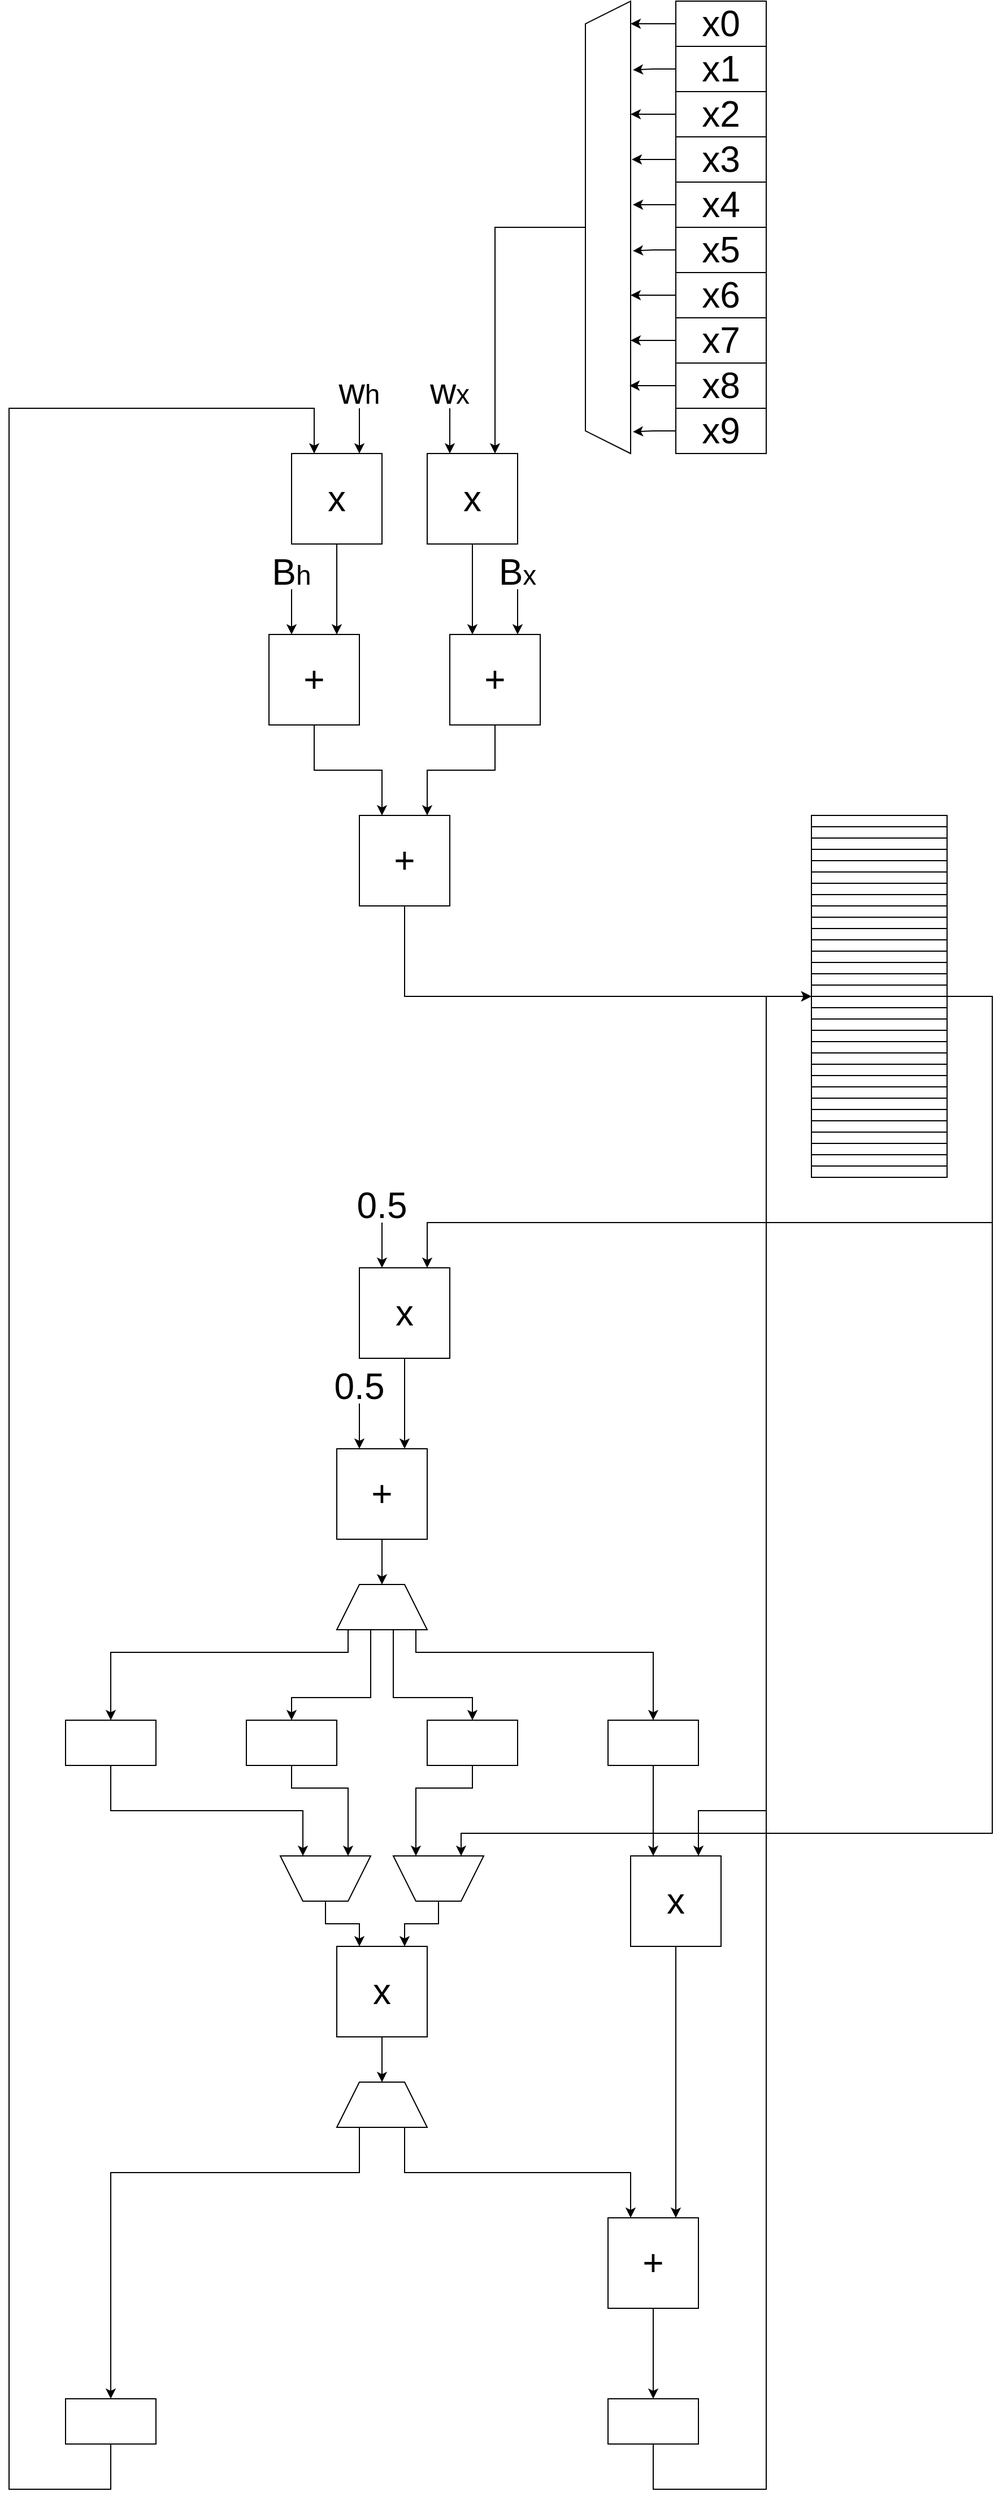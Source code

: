<mxfile version="24.4.9" type="github">
  <diagram name="Pagina-1" id="fvYqxe4pIWD3eZ9eRgZS">
    <mxGraphModel dx="1434" dy="1915" grid="1" gridSize="10" guides="1" tooltips="1" connect="1" arrows="1" fold="1" page="1" pageScale="1" pageWidth="827" pageHeight="1169" math="0" shadow="0">
      <root>
        <mxCell id="0" />
        <mxCell id="1" parent="0" />
        <mxCell id="ENTtIncBovZt0sLsYfHK-17" style="edgeStyle=orthogonalEdgeStyle;rounded=0;orthogonalLoop=1;jettySize=auto;html=1;entryX=0.75;entryY=0;entryDx=0;entryDy=0;fontSize=32;" parent="1" source="ENTtIncBovZt0sLsYfHK-1" target="ENTtIncBovZt0sLsYfHK-13" edge="1">
          <mxGeometry relative="1" as="geometry" />
        </mxCell>
        <mxCell id="ENTtIncBovZt0sLsYfHK-1" value="x" style="whiteSpace=wrap;html=1;aspect=fixed;fontSize=32;" parent="1" vertex="1">
          <mxGeometry x="260" width="80" height="80" as="geometry" />
        </mxCell>
        <mxCell id="ENTtIncBovZt0sLsYfHK-18" style="edgeStyle=orthogonalEdgeStyle;rounded=0;orthogonalLoop=1;jettySize=auto;html=1;entryX=0.25;entryY=0;entryDx=0;entryDy=0;fontSize=32;" parent="1" source="ENTtIncBovZt0sLsYfHK-2" target="ENTtIncBovZt0sLsYfHK-14" edge="1">
          <mxGeometry relative="1" as="geometry" />
        </mxCell>
        <mxCell id="ENTtIncBovZt0sLsYfHK-2" value="x" style="whiteSpace=wrap;html=1;aspect=fixed;fontSize=32;" parent="1" vertex="1">
          <mxGeometry x="380" width="80" height="80" as="geometry" />
        </mxCell>
        <mxCell id="ENTtIncBovZt0sLsYfHK-19" style="edgeStyle=orthogonalEdgeStyle;rounded=0;orthogonalLoop=1;jettySize=auto;html=1;entryX=0.25;entryY=0;entryDx=0;entryDy=0;fontSize=32;" parent="1" source="ENTtIncBovZt0sLsYfHK-13" target="ENTtIncBovZt0sLsYfHK-15" edge="1">
          <mxGeometry relative="1" as="geometry" />
        </mxCell>
        <mxCell id="ENTtIncBovZt0sLsYfHK-13" value="+" style="whiteSpace=wrap;html=1;aspect=fixed;fontSize=32;" parent="1" vertex="1">
          <mxGeometry x="240" y="160" width="80" height="80" as="geometry" />
        </mxCell>
        <mxCell id="ENTtIncBovZt0sLsYfHK-20" style="edgeStyle=orthogonalEdgeStyle;rounded=0;orthogonalLoop=1;jettySize=auto;html=1;entryX=0.75;entryY=0;entryDx=0;entryDy=0;fontSize=32;" parent="1" source="ENTtIncBovZt0sLsYfHK-14" target="ENTtIncBovZt0sLsYfHK-15" edge="1">
          <mxGeometry relative="1" as="geometry" />
        </mxCell>
        <mxCell id="ENTtIncBovZt0sLsYfHK-14" value="+" style="whiteSpace=wrap;html=1;aspect=fixed;fontSize=32;" parent="1" vertex="1">
          <mxGeometry x="400" y="160" width="80" height="80" as="geometry" />
        </mxCell>
        <mxCell id="ENTtIncBovZt0sLsYfHK-21" style="edgeStyle=orthogonalEdgeStyle;rounded=0;orthogonalLoop=1;jettySize=auto;html=1;entryX=0;entryY=1;entryDx=0;entryDy=0;fontSize=32;" parent="1" source="ENTtIncBovZt0sLsYfHK-15" target="ENTtIncBovZt0sLsYfHK-39" edge="1">
          <mxGeometry relative="1" as="geometry">
            <mxPoint x="600" y="600" as="targetPoint" />
            <Array as="points">
              <mxPoint x="360" y="480" />
            </Array>
          </mxGeometry>
        </mxCell>
        <mxCell id="ENTtIncBovZt0sLsYfHK-15" value="+" style="whiteSpace=wrap;html=1;aspect=fixed;fontSize=32;" parent="1" vertex="1">
          <mxGeometry x="320" y="320" width="80" height="80" as="geometry" />
        </mxCell>
        <mxCell id="ENTtIncBovZt0sLsYfHK-72" style="edgeStyle=orthogonalEdgeStyle;rounded=0;orthogonalLoop=1;jettySize=auto;html=1;entryX=0.75;entryY=0;entryDx=0;entryDy=0;fontSize=32;" parent="1" source="ENTtIncBovZt0sLsYfHK-73" target="ENTtIncBovZt0sLsYfHK-74" edge="1">
          <mxGeometry relative="1" as="geometry" />
        </mxCell>
        <mxCell id="ENTtIncBovZt0sLsYfHK-73" value="x" style="whiteSpace=wrap;html=1;aspect=fixed;fontSize=32;" parent="1" vertex="1">
          <mxGeometry x="320" y="720" width="80" height="80" as="geometry" />
        </mxCell>
        <mxCell id="ENTtIncBovZt0sLsYfHK-113" style="edgeStyle=orthogonalEdgeStyle;rounded=0;orthogonalLoop=1;jettySize=auto;html=1;entryX=0.5;entryY=0;entryDx=0;entryDy=0;fontSize=32;" parent="1" source="ENTtIncBovZt0sLsYfHK-74" target="ENTtIncBovZt0sLsYfHK-112" edge="1">
          <mxGeometry relative="1" as="geometry" />
        </mxCell>
        <mxCell id="ENTtIncBovZt0sLsYfHK-74" value="+" style="whiteSpace=wrap;html=1;aspect=fixed;fontSize=32;" parent="1" vertex="1">
          <mxGeometry x="300" y="880" width="80" height="80" as="geometry" />
        </mxCell>
        <mxCell id="ENTtIncBovZt0sLsYfHK-136" style="edgeStyle=orthogonalEdgeStyle;rounded=0;orthogonalLoop=1;jettySize=auto;html=1;entryX=0.75;entryY=1;entryDx=0;entryDy=0;fontSize=32;" parent="1" source="ENTtIncBovZt0sLsYfHK-75" target="ENTtIncBovZt0sLsYfHK-105" edge="1">
          <mxGeometry relative="1" as="geometry">
            <Array as="points">
              <mxPoint x="100" y="1200" />
              <mxPoint x="270" y="1200" />
            </Array>
          </mxGeometry>
        </mxCell>
        <mxCell id="ENTtIncBovZt0sLsYfHK-75" value="" style="rounded=0;whiteSpace=wrap;html=1;fontSize=32;" parent="1" vertex="1">
          <mxGeometry x="60" y="1120" width="80" height="40" as="geometry" />
        </mxCell>
        <mxCell id="ENTtIncBovZt0sLsYfHK-107" style="edgeStyle=orthogonalEdgeStyle;rounded=0;orthogonalLoop=1;jettySize=auto;html=1;entryX=0.25;entryY=1;entryDx=0;entryDy=0;fontSize=32;" parent="1" source="ENTtIncBovZt0sLsYfHK-76" target="ENTtIncBovZt0sLsYfHK-105" edge="1">
          <mxGeometry relative="1" as="geometry">
            <Array as="points">
              <mxPoint x="260" y="1180" />
              <mxPoint x="310" y="1180" />
            </Array>
          </mxGeometry>
        </mxCell>
        <mxCell id="ENTtIncBovZt0sLsYfHK-76" value="" style="rounded=0;whiteSpace=wrap;html=1;fontSize=32;" parent="1" vertex="1">
          <mxGeometry x="220" y="1120" width="80" height="40" as="geometry" />
        </mxCell>
        <mxCell id="ENTtIncBovZt0sLsYfHK-108" style="edgeStyle=orthogonalEdgeStyle;rounded=0;orthogonalLoop=1;jettySize=auto;html=1;entryX=0.75;entryY=1;entryDx=0;entryDy=0;fontSize=32;" parent="1" source="ENTtIncBovZt0sLsYfHK-77" target="ENTtIncBovZt0sLsYfHK-103" edge="1">
          <mxGeometry relative="1" as="geometry">
            <Array as="points">
              <mxPoint x="420" y="1180" />
              <mxPoint x="370" y="1180" />
            </Array>
          </mxGeometry>
        </mxCell>
        <mxCell id="ENTtIncBovZt0sLsYfHK-77" value="" style="rounded=0;whiteSpace=wrap;html=1;fontSize=32;" parent="1" vertex="1">
          <mxGeometry x="380" y="1120" width="80" height="40" as="geometry" />
        </mxCell>
        <mxCell id="ENTtIncBovZt0sLsYfHK-122" style="edgeStyle=orthogonalEdgeStyle;rounded=0;orthogonalLoop=1;jettySize=auto;html=1;entryX=0.25;entryY=0;entryDx=0;entryDy=0;fontSize=32;" parent="1" source="ENTtIncBovZt0sLsYfHK-78" target="ENTtIncBovZt0sLsYfHK-93" edge="1">
          <mxGeometry relative="1" as="geometry" />
        </mxCell>
        <mxCell id="ENTtIncBovZt0sLsYfHK-78" value="" style="rounded=0;whiteSpace=wrap;html=1;fontSize=32;" parent="1" vertex="1">
          <mxGeometry x="540" y="1120" width="80" height="40" as="geometry" />
        </mxCell>
        <mxCell id="ENTtIncBovZt0sLsYfHK-123" style="edgeStyle=orthogonalEdgeStyle;rounded=0;orthogonalLoop=1;jettySize=auto;html=1;entryX=0.75;entryY=0;entryDx=0;entryDy=0;fontSize=32;" parent="1" source="ENTtIncBovZt0sLsYfHK-93" target="ENTtIncBovZt0sLsYfHK-94" edge="1">
          <mxGeometry relative="1" as="geometry" />
        </mxCell>
        <mxCell id="ENTtIncBovZt0sLsYfHK-93" value="x" style="whiteSpace=wrap;html=1;aspect=fixed;fontSize=32;" parent="1" vertex="1">
          <mxGeometry x="560" y="1240" width="80" height="80" as="geometry" />
        </mxCell>
        <mxCell id="ENTtIncBovZt0sLsYfHK-126" style="edgeStyle=orthogonalEdgeStyle;rounded=0;orthogonalLoop=1;jettySize=auto;html=1;entryX=0.5;entryY=0;entryDx=0;entryDy=0;fontSize=32;" parent="1" source="ENTtIncBovZt0sLsYfHK-94" target="ENTtIncBovZt0sLsYfHK-125" edge="1">
          <mxGeometry relative="1" as="geometry" />
        </mxCell>
        <mxCell id="ENTtIncBovZt0sLsYfHK-94" value="+" style="whiteSpace=wrap;html=1;aspect=fixed;fontSize=32;" parent="1" vertex="1">
          <mxGeometry x="540" y="1560" width="80" height="80" as="geometry" />
        </mxCell>
        <mxCell id="ENTtIncBovZt0sLsYfHK-121" style="edgeStyle=orthogonalEdgeStyle;rounded=0;orthogonalLoop=1;jettySize=auto;html=1;entryX=0.5;entryY=0;entryDx=0;entryDy=0;fontSize=32;" parent="1" source="ENTtIncBovZt0sLsYfHK-96" target="ENTtIncBovZt0sLsYfHK-119" edge="1">
          <mxGeometry relative="1" as="geometry" />
        </mxCell>
        <mxCell id="ENTtIncBovZt0sLsYfHK-96" value="x" style="whiteSpace=wrap;html=1;aspect=fixed;fontSize=32;" parent="1" vertex="1">
          <mxGeometry x="300" y="1320" width="80" height="80" as="geometry" />
        </mxCell>
        <mxCell id="ENTtIncBovZt0sLsYfHK-104" style="edgeStyle=orthogonalEdgeStyle;rounded=0;orthogonalLoop=1;jettySize=auto;html=1;entryX=0.75;entryY=0;entryDx=0;entryDy=0;fontSize=32;" parent="1" source="ENTtIncBovZt0sLsYfHK-103" target="ENTtIncBovZt0sLsYfHK-96" edge="1">
          <mxGeometry relative="1" as="geometry" />
        </mxCell>
        <mxCell id="ENTtIncBovZt0sLsYfHK-103" value="" style="shape=trapezoid;perimeter=trapezoidPerimeter;whiteSpace=wrap;html=1;fixedSize=1;rotation=-180;fontSize=32;" parent="1" vertex="1">
          <mxGeometry x="350" y="1240" width="80" height="40" as="geometry" />
        </mxCell>
        <mxCell id="ENTtIncBovZt0sLsYfHK-106" style="edgeStyle=orthogonalEdgeStyle;rounded=0;orthogonalLoop=1;jettySize=auto;html=1;entryX=0.25;entryY=0;entryDx=0;entryDy=0;fontSize=32;" parent="1" source="ENTtIncBovZt0sLsYfHK-105" target="ENTtIncBovZt0sLsYfHK-96" edge="1">
          <mxGeometry relative="1" as="geometry" />
        </mxCell>
        <mxCell id="ENTtIncBovZt0sLsYfHK-105" value="" style="shape=trapezoid;perimeter=trapezoidPerimeter;whiteSpace=wrap;html=1;fixedSize=1;rotation=-180;fontSize=32;" parent="1" vertex="1">
          <mxGeometry x="250" y="1240" width="80" height="40" as="geometry" />
        </mxCell>
        <mxCell id="ENTtIncBovZt0sLsYfHK-115" style="edgeStyle=orthogonalEdgeStyle;rounded=0;orthogonalLoop=1;jettySize=auto;html=1;exitX=0;exitY=1;exitDx=0;exitDy=0;entryX=0.5;entryY=0;entryDx=0;entryDy=0;fontSize=32;" parent="1" source="ENTtIncBovZt0sLsYfHK-112" target="ENTtIncBovZt0sLsYfHK-75" edge="1">
          <mxGeometry relative="1" as="geometry">
            <Array as="points">
              <mxPoint x="310" y="1040" />
              <mxPoint x="310" y="1060" />
              <mxPoint x="100" y="1060" />
            </Array>
          </mxGeometry>
        </mxCell>
        <mxCell id="ENTtIncBovZt0sLsYfHK-116" style="edgeStyle=orthogonalEdgeStyle;rounded=0;orthogonalLoop=1;jettySize=auto;html=1;exitX=0.25;exitY=1;exitDx=0;exitDy=0;entryX=0.5;entryY=0;entryDx=0;entryDy=0;fontSize=32;" parent="1" source="ENTtIncBovZt0sLsYfHK-112" target="ENTtIncBovZt0sLsYfHK-76" edge="1">
          <mxGeometry relative="1" as="geometry">
            <Array as="points">
              <mxPoint x="330" y="1040" />
              <mxPoint x="330" y="1100" />
              <mxPoint x="260" y="1100" />
            </Array>
          </mxGeometry>
        </mxCell>
        <mxCell id="ENTtIncBovZt0sLsYfHK-117" style="edgeStyle=orthogonalEdgeStyle;rounded=0;orthogonalLoop=1;jettySize=auto;html=1;exitX=0.75;exitY=1;exitDx=0;exitDy=0;entryX=0.5;entryY=0;entryDx=0;entryDy=0;fontSize=32;" parent="1" source="ENTtIncBovZt0sLsYfHK-112" target="ENTtIncBovZt0sLsYfHK-77" edge="1">
          <mxGeometry relative="1" as="geometry">
            <Array as="points">
              <mxPoint x="350" y="1040" />
              <mxPoint x="350" y="1100" />
              <mxPoint x="420" y="1100" />
            </Array>
          </mxGeometry>
        </mxCell>
        <mxCell id="ENTtIncBovZt0sLsYfHK-118" style="edgeStyle=orthogonalEdgeStyle;rounded=0;orthogonalLoop=1;jettySize=auto;html=1;exitX=1;exitY=1;exitDx=0;exitDy=0;entryX=0.5;entryY=0;entryDx=0;entryDy=0;fontSize=32;" parent="1" source="ENTtIncBovZt0sLsYfHK-112" target="ENTtIncBovZt0sLsYfHK-78" edge="1">
          <mxGeometry relative="1" as="geometry">
            <Array as="points">
              <mxPoint x="370" y="1040" />
              <mxPoint x="370" y="1060" />
              <mxPoint x="580" y="1060" />
            </Array>
          </mxGeometry>
        </mxCell>
        <mxCell id="ENTtIncBovZt0sLsYfHK-112" value="" style="shape=trapezoid;perimeter=trapezoidPerimeter;whiteSpace=wrap;html=1;fixedSize=1;rotation=0;fontSize=32;" parent="1" vertex="1">
          <mxGeometry x="300" y="1000" width="80" height="40" as="geometry" />
        </mxCell>
        <mxCell id="ENTtIncBovZt0sLsYfHK-124" style="edgeStyle=orthogonalEdgeStyle;rounded=0;orthogonalLoop=1;jettySize=auto;html=1;exitX=0.75;exitY=1;exitDx=0;exitDy=0;entryX=0.25;entryY=0;entryDx=0;entryDy=0;fontSize=32;" parent="1" source="ENTtIncBovZt0sLsYfHK-119" target="ENTtIncBovZt0sLsYfHK-94" edge="1">
          <mxGeometry relative="1" as="geometry" />
        </mxCell>
        <mxCell id="ENTtIncBovZt0sLsYfHK-138" style="edgeStyle=orthogonalEdgeStyle;rounded=0;orthogonalLoop=1;jettySize=auto;html=1;exitX=0.25;exitY=1;exitDx=0;exitDy=0;fontSize=32;" parent="1" source="ENTtIncBovZt0sLsYfHK-119" target="ENTtIncBovZt0sLsYfHK-137" edge="1">
          <mxGeometry relative="1" as="geometry">
            <Array as="points">
              <mxPoint x="320" y="1520" />
              <mxPoint x="100" y="1520" />
            </Array>
          </mxGeometry>
        </mxCell>
        <mxCell id="ENTtIncBovZt0sLsYfHK-119" value="" style="shape=trapezoid;perimeter=trapezoidPerimeter;whiteSpace=wrap;html=1;fixedSize=1;rotation=0;fontSize=32;" parent="1" vertex="1">
          <mxGeometry x="300" y="1440" width="80" height="40" as="geometry" />
        </mxCell>
        <mxCell id="ENTtIncBovZt0sLsYfHK-127" style="edgeStyle=orthogonalEdgeStyle;rounded=0;orthogonalLoop=1;jettySize=auto;html=1;entryX=0.75;entryY=0;entryDx=0;entryDy=0;fontSize=32;" parent="1" source="ENTtIncBovZt0sLsYfHK-125" target="ENTtIncBovZt0sLsYfHK-93" edge="1">
          <mxGeometry relative="1" as="geometry">
            <Array as="points">
              <mxPoint x="580" y="1800" />
              <mxPoint x="680" y="1800" />
              <mxPoint x="680" y="1200" />
              <mxPoint x="620" y="1200" />
            </Array>
          </mxGeometry>
        </mxCell>
        <mxCell id="ENTtIncBovZt0sLsYfHK-132" style="edgeStyle=orthogonalEdgeStyle;rounded=0;orthogonalLoop=1;jettySize=auto;html=1;entryX=0;entryY=1;entryDx=0;entryDy=0;fontSize=32;" parent="1" source="ENTtIncBovZt0sLsYfHK-125" target="ENTtIncBovZt0sLsYfHK-39" edge="1">
          <mxGeometry relative="1" as="geometry">
            <Array as="points">
              <mxPoint x="580" y="1800" />
              <mxPoint x="680" y="1800" />
              <mxPoint x="680" y="480" />
            </Array>
          </mxGeometry>
        </mxCell>
        <mxCell id="ENTtIncBovZt0sLsYfHK-125" value="" style="rounded=0;whiteSpace=wrap;html=1;fontSize=32;" parent="1" vertex="1">
          <mxGeometry x="540" y="1720" width="80" height="40" as="geometry" />
        </mxCell>
        <mxCell id="ENTtIncBovZt0sLsYfHK-128" value="" style="group;fontSize=32;" parent="1" vertex="1" connectable="0">
          <mxGeometry x="720" y="320" width="120" height="320" as="geometry" />
        </mxCell>
        <mxCell id="ENTtIncBovZt0sLsYfHK-23" value="" style="rounded=0;whiteSpace=wrap;html=1;fontSize=32;" parent="ENTtIncBovZt0sLsYfHK-128" vertex="1">
          <mxGeometry width="120" height="10" as="geometry" />
        </mxCell>
        <mxCell id="ENTtIncBovZt0sLsYfHK-24" value="" style="rounded=0;whiteSpace=wrap;html=1;fontSize=32;" parent="ENTtIncBovZt0sLsYfHK-128" vertex="1">
          <mxGeometry y="10" width="120" height="10" as="geometry" />
        </mxCell>
        <mxCell id="ENTtIncBovZt0sLsYfHK-25" value="" style="rounded=0;whiteSpace=wrap;html=1;fontSize=32;" parent="ENTtIncBovZt0sLsYfHK-128" vertex="1">
          <mxGeometry y="20" width="120" height="10" as="geometry" />
        </mxCell>
        <mxCell id="ENTtIncBovZt0sLsYfHK-26" value="" style="rounded=0;whiteSpace=wrap;html=1;fontSize=32;" parent="ENTtIncBovZt0sLsYfHK-128" vertex="1">
          <mxGeometry y="30" width="120" height="10" as="geometry" />
        </mxCell>
        <mxCell id="ENTtIncBovZt0sLsYfHK-28" value="" style="rounded=0;whiteSpace=wrap;html=1;fontSize=32;" parent="ENTtIncBovZt0sLsYfHK-128" vertex="1">
          <mxGeometry y="40" width="120" height="10" as="geometry" />
        </mxCell>
        <mxCell id="ENTtIncBovZt0sLsYfHK-29" value="" style="rounded=0;whiteSpace=wrap;html=1;fontSize=32;" parent="ENTtIncBovZt0sLsYfHK-128" vertex="1">
          <mxGeometry y="50" width="120" height="10" as="geometry" />
        </mxCell>
        <mxCell id="ENTtIncBovZt0sLsYfHK-30" value="" style="rounded=0;whiteSpace=wrap;html=1;fontSize=32;" parent="ENTtIncBovZt0sLsYfHK-128" vertex="1">
          <mxGeometry y="60" width="120" height="10" as="geometry" />
        </mxCell>
        <mxCell id="ENTtIncBovZt0sLsYfHK-31" value="" style="rounded=0;whiteSpace=wrap;html=1;fontSize=32;" parent="ENTtIncBovZt0sLsYfHK-128" vertex="1">
          <mxGeometry y="70" width="120" height="10" as="geometry" />
        </mxCell>
        <mxCell id="ENTtIncBovZt0sLsYfHK-32" value="" style="rounded=0;whiteSpace=wrap;html=1;fontSize=32;" parent="ENTtIncBovZt0sLsYfHK-128" vertex="1">
          <mxGeometry y="80" width="120" height="10" as="geometry" />
        </mxCell>
        <mxCell id="ENTtIncBovZt0sLsYfHK-33" value="" style="rounded=0;whiteSpace=wrap;html=1;fontSize=32;" parent="ENTtIncBovZt0sLsYfHK-128" vertex="1">
          <mxGeometry y="90" width="120" height="10" as="geometry" />
        </mxCell>
        <mxCell id="ENTtIncBovZt0sLsYfHK-34" value="" style="rounded=0;whiteSpace=wrap;html=1;fontSize=32;" parent="ENTtIncBovZt0sLsYfHK-128" vertex="1">
          <mxGeometry y="100" width="120" height="10" as="geometry" />
        </mxCell>
        <mxCell id="ENTtIncBovZt0sLsYfHK-35" value="" style="rounded=0;whiteSpace=wrap;html=1;fontSize=32;" parent="ENTtIncBovZt0sLsYfHK-128" vertex="1">
          <mxGeometry y="110" width="120" height="10" as="geometry" />
        </mxCell>
        <mxCell id="ENTtIncBovZt0sLsYfHK-36" value="" style="rounded=0;whiteSpace=wrap;html=1;fontSize=32;" parent="ENTtIncBovZt0sLsYfHK-128" vertex="1">
          <mxGeometry y="120" width="120" height="10" as="geometry" />
        </mxCell>
        <mxCell id="ENTtIncBovZt0sLsYfHK-37" value="" style="rounded=0;whiteSpace=wrap;html=1;fontSize=32;" parent="ENTtIncBovZt0sLsYfHK-128" vertex="1">
          <mxGeometry y="130" width="120" height="10" as="geometry" />
        </mxCell>
        <mxCell id="ENTtIncBovZt0sLsYfHK-38" value="" style="rounded=0;whiteSpace=wrap;html=1;fontSize=32;" parent="ENTtIncBovZt0sLsYfHK-128" vertex="1">
          <mxGeometry y="140" width="120" height="10" as="geometry" />
        </mxCell>
        <mxCell id="ENTtIncBovZt0sLsYfHK-39" value="" style="rounded=0;whiteSpace=wrap;html=1;fontSize=32;" parent="ENTtIncBovZt0sLsYfHK-128" vertex="1">
          <mxGeometry y="150" width="120" height="10" as="geometry" />
        </mxCell>
        <mxCell id="ENTtIncBovZt0sLsYfHK-56" value="" style="rounded=0;whiteSpace=wrap;html=1;fontSize=32;" parent="ENTtIncBovZt0sLsYfHK-128" vertex="1">
          <mxGeometry y="160" width="120" height="10" as="geometry" />
        </mxCell>
        <mxCell id="ENTtIncBovZt0sLsYfHK-57" value="" style="rounded=0;whiteSpace=wrap;html=1;fontSize=32;" parent="ENTtIncBovZt0sLsYfHK-128" vertex="1">
          <mxGeometry y="170" width="120" height="10" as="geometry" />
        </mxCell>
        <mxCell id="ENTtIncBovZt0sLsYfHK-58" value="" style="rounded=0;whiteSpace=wrap;html=1;fontSize=32;" parent="ENTtIncBovZt0sLsYfHK-128" vertex="1">
          <mxGeometry y="180" width="120" height="10" as="geometry" />
        </mxCell>
        <mxCell id="ENTtIncBovZt0sLsYfHK-59" value="" style="rounded=0;whiteSpace=wrap;html=1;fontSize=32;" parent="ENTtIncBovZt0sLsYfHK-128" vertex="1">
          <mxGeometry y="190" width="120" height="10" as="geometry" />
        </mxCell>
        <mxCell id="ENTtIncBovZt0sLsYfHK-60" value="" style="rounded=0;whiteSpace=wrap;html=1;fontSize=32;" parent="ENTtIncBovZt0sLsYfHK-128" vertex="1">
          <mxGeometry y="200" width="120" height="10" as="geometry" />
        </mxCell>
        <mxCell id="ENTtIncBovZt0sLsYfHK-61" value="" style="rounded=0;whiteSpace=wrap;html=1;fontSize=32;" parent="ENTtIncBovZt0sLsYfHK-128" vertex="1">
          <mxGeometry y="210" width="120" height="10" as="geometry" />
        </mxCell>
        <mxCell id="ENTtIncBovZt0sLsYfHK-62" value="" style="rounded=0;whiteSpace=wrap;html=1;fontSize=32;" parent="ENTtIncBovZt0sLsYfHK-128" vertex="1">
          <mxGeometry y="220" width="120" height="10" as="geometry" />
        </mxCell>
        <mxCell id="ENTtIncBovZt0sLsYfHK-63" value="" style="rounded=0;whiteSpace=wrap;html=1;fontSize=32;" parent="ENTtIncBovZt0sLsYfHK-128" vertex="1">
          <mxGeometry y="230" width="120" height="10" as="geometry" />
        </mxCell>
        <mxCell id="ENTtIncBovZt0sLsYfHK-64" value="" style="rounded=0;whiteSpace=wrap;html=1;fontSize=32;" parent="ENTtIncBovZt0sLsYfHK-128" vertex="1">
          <mxGeometry y="240" width="120" height="10" as="geometry" />
        </mxCell>
        <mxCell id="ENTtIncBovZt0sLsYfHK-65" value="" style="rounded=0;whiteSpace=wrap;html=1;fontSize=32;" parent="ENTtIncBovZt0sLsYfHK-128" vertex="1">
          <mxGeometry y="250" width="120" height="10" as="geometry" />
        </mxCell>
        <mxCell id="ENTtIncBovZt0sLsYfHK-66" value="" style="rounded=0;whiteSpace=wrap;html=1;fontSize=32;" parent="ENTtIncBovZt0sLsYfHK-128" vertex="1">
          <mxGeometry y="260" width="120" height="10" as="geometry" />
        </mxCell>
        <mxCell id="ENTtIncBovZt0sLsYfHK-67" value="" style="rounded=0;whiteSpace=wrap;html=1;fontSize=32;" parent="ENTtIncBovZt0sLsYfHK-128" vertex="1">
          <mxGeometry y="270" width="120" height="10" as="geometry" />
        </mxCell>
        <mxCell id="ENTtIncBovZt0sLsYfHK-68" value="" style="rounded=0;whiteSpace=wrap;html=1;fontSize=32;" parent="ENTtIncBovZt0sLsYfHK-128" vertex="1">
          <mxGeometry y="280" width="120" height="10" as="geometry" />
        </mxCell>
        <mxCell id="ENTtIncBovZt0sLsYfHK-69" value="" style="rounded=0;whiteSpace=wrap;html=1;fontSize=32;" parent="ENTtIncBovZt0sLsYfHK-128" vertex="1">
          <mxGeometry y="290" width="120" height="10" as="geometry" />
        </mxCell>
        <mxCell id="ENTtIncBovZt0sLsYfHK-70" value="" style="rounded=0;whiteSpace=wrap;html=1;fontSize=32;" parent="ENTtIncBovZt0sLsYfHK-128" vertex="1">
          <mxGeometry y="300" width="120" height="10" as="geometry" />
        </mxCell>
        <mxCell id="ENTtIncBovZt0sLsYfHK-71" value="" style="rounded=0;whiteSpace=wrap;html=1;fontSize=32;" parent="ENTtIncBovZt0sLsYfHK-128" vertex="1">
          <mxGeometry y="310" width="120" height="10" as="geometry" />
        </mxCell>
        <mxCell id="ENTtIncBovZt0sLsYfHK-133" style="edgeStyle=orthogonalEdgeStyle;rounded=0;orthogonalLoop=1;jettySize=auto;html=1;entryX=0.75;entryY=0;entryDx=0;entryDy=0;fontSize=32;" parent="1" source="ENTtIncBovZt0sLsYfHK-39" target="ENTtIncBovZt0sLsYfHK-73" edge="1">
          <mxGeometry relative="1" as="geometry">
            <Array as="points">
              <mxPoint x="880" y="480" />
              <mxPoint x="880" y="680" />
              <mxPoint x="380" y="680" />
            </Array>
          </mxGeometry>
        </mxCell>
        <mxCell id="ENTtIncBovZt0sLsYfHK-135" style="edgeStyle=orthogonalEdgeStyle;rounded=0;orthogonalLoop=1;jettySize=auto;html=1;entryX=0.25;entryY=1;entryDx=0;entryDy=0;fontSize=32;" parent="1" source="ENTtIncBovZt0sLsYfHK-56" target="ENTtIncBovZt0sLsYfHK-103" edge="1">
          <mxGeometry relative="1" as="geometry">
            <Array as="points">
              <mxPoint x="880" y="480" />
              <mxPoint x="880" y="1220" />
              <mxPoint x="410" y="1220" />
            </Array>
          </mxGeometry>
        </mxCell>
        <mxCell id="ENTtIncBovZt0sLsYfHK-139" style="edgeStyle=orthogonalEdgeStyle;rounded=0;orthogonalLoop=1;jettySize=auto;html=1;entryX=0.25;entryY=0;entryDx=0;entryDy=0;fontSize=32;" parent="1" source="ENTtIncBovZt0sLsYfHK-137" target="ENTtIncBovZt0sLsYfHK-1" edge="1">
          <mxGeometry relative="1" as="geometry">
            <Array as="points">
              <mxPoint x="100" y="1800" />
              <mxPoint x="10" y="1800" />
              <mxPoint x="10" y="-40" />
              <mxPoint x="280" y="-40" />
            </Array>
          </mxGeometry>
        </mxCell>
        <mxCell id="ENTtIncBovZt0sLsYfHK-137" value="" style="rounded=0;whiteSpace=wrap;html=1;fontSize=32;" parent="1" vertex="1">
          <mxGeometry x="60" y="1720" width="80" height="40" as="geometry" />
        </mxCell>
        <mxCell id="SjGZ7XnzuUCKEzDJ_2xf-1" value="x4" style="rounded=0;whiteSpace=wrap;html=1;fontSize=32;" vertex="1" parent="1">
          <mxGeometry x="600" y="-240" width="80" height="40" as="geometry" />
        </mxCell>
        <mxCell id="SjGZ7XnzuUCKEzDJ_2xf-2" value="x5" style="rounded=0;whiteSpace=wrap;html=1;fontSize=32;" vertex="1" parent="1">
          <mxGeometry x="600" y="-200" width="80" height="40" as="geometry" />
        </mxCell>
        <mxCell id="SjGZ7XnzuUCKEzDJ_2xf-4" value="x6" style="rounded=0;whiteSpace=wrap;html=1;fontSize=32;" vertex="1" parent="1">
          <mxGeometry x="600" y="-160" width="80" height="40" as="geometry" />
        </mxCell>
        <mxCell id="SjGZ7XnzuUCKEzDJ_2xf-5" value="x7" style="rounded=0;whiteSpace=wrap;html=1;fontSize=32;" vertex="1" parent="1">
          <mxGeometry x="600" y="-120" width="80" height="40" as="geometry" />
        </mxCell>
        <mxCell id="SjGZ7XnzuUCKEzDJ_2xf-6" value="x9" style="rounded=0;whiteSpace=wrap;html=1;fontSize=32;" vertex="1" parent="1">
          <mxGeometry x="600" y="-40" width="80" height="40" as="geometry" />
        </mxCell>
        <mxCell id="SjGZ7XnzuUCKEzDJ_2xf-8" value="x8" style="rounded=0;whiteSpace=wrap;html=1;fontSize=32;" vertex="1" parent="1">
          <mxGeometry x="600" y="-80" width="80" height="40" as="geometry" />
        </mxCell>
        <mxCell id="SjGZ7XnzuUCKEzDJ_2xf-9" value="x0" style="rounded=0;whiteSpace=wrap;html=1;fontSize=32;" vertex="1" parent="1">
          <mxGeometry x="600" y="-400" width="80" height="40" as="geometry" />
        </mxCell>
        <mxCell id="SjGZ7XnzuUCKEzDJ_2xf-10" value="x1" style="rounded=0;whiteSpace=wrap;html=1;fontSize=32;" vertex="1" parent="1">
          <mxGeometry x="600" y="-360" width="80" height="40" as="geometry" />
        </mxCell>
        <mxCell id="SjGZ7XnzuUCKEzDJ_2xf-24" style="edgeStyle=orthogonalEdgeStyle;rounded=0;orthogonalLoop=1;jettySize=auto;html=1;entryX=0.75;entryY=1;entryDx=0;entryDy=0;" edge="1" parent="1" source="SjGZ7XnzuUCKEzDJ_2xf-11" target="SjGZ7XnzuUCKEzDJ_2xf-13">
          <mxGeometry relative="1" as="geometry" />
        </mxCell>
        <mxCell id="SjGZ7XnzuUCKEzDJ_2xf-11" value="x2" style="rounded=0;whiteSpace=wrap;html=1;fontSize=32;" vertex="1" parent="1">
          <mxGeometry x="600" y="-320" width="80" height="40" as="geometry" />
        </mxCell>
        <mxCell id="SjGZ7XnzuUCKEzDJ_2xf-12" value="x3" style="rounded=0;whiteSpace=wrap;html=1;fontSize=32;" vertex="1" parent="1">
          <mxGeometry x="600" y="-280" width="80" height="40" as="geometry" />
        </mxCell>
        <mxCell id="SjGZ7XnzuUCKEzDJ_2xf-27" style="edgeStyle=orthogonalEdgeStyle;rounded=0;orthogonalLoop=1;jettySize=auto;html=1;entryX=0.75;entryY=0;entryDx=0;entryDy=0;" edge="1" parent="1" source="SjGZ7XnzuUCKEzDJ_2xf-13" target="ENTtIncBovZt0sLsYfHK-2">
          <mxGeometry relative="1" as="geometry" />
        </mxCell>
        <mxCell id="SjGZ7XnzuUCKEzDJ_2xf-13" value="" style="shape=trapezoid;perimeter=trapezoidPerimeter;whiteSpace=wrap;html=1;fixedSize=1;rotation=-90;" vertex="1" parent="1">
          <mxGeometry x="340" y="-220" width="400" height="40" as="geometry" />
        </mxCell>
        <mxCell id="SjGZ7XnzuUCKEzDJ_2xf-16" style="edgeStyle=orthogonalEdgeStyle;rounded=0;orthogonalLoop=1;jettySize=auto;html=1;entryX=0.048;entryY=1.05;entryDx=0;entryDy=0;entryPerimeter=0;" edge="1" parent="1" source="SjGZ7XnzuUCKEzDJ_2xf-6" target="SjGZ7XnzuUCKEzDJ_2xf-13">
          <mxGeometry relative="1" as="geometry" />
        </mxCell>
        <mxCell id="SjGZ7XnzuUCKEzDJ_2xf-17" style="edgeStyle=orthogonalEdgeStyle;rounded=0;orthogonalLoop=1;jettySize=auto;html=1;" edge="1" parent="1" source="SjGZ7XnzuUCKEzDJ_2xf-8">
          <mxGeometry relative="1" as="geometry">
            <mxPoint x="559" y="-60" as="targetPoint" />
          </mxGeometry>
        </mxCell>
        <mxCell id="SjGZ7XnzuUCKEzDJ_2xf-18" style="edgeStyle=orthogonalEdgeStyle;rounded=0;orthogonalLoop=1;jettySize=auto;html=1;entryX=0.25;entryY=1;entryDx=0;entryDy=0;" edge="1" parent="1" source="SjGZ7XnzuUCKEzDJ_2xf-5" target="SjGZ7XnzuUCKEzDJ_2xf-13">
          <mxGeometry relative="1" as="geometry" />
        </mxCell>
        <mxCell id="SjGZ7XnzuUCKEzDJ_2xf-20" style="edgeStyle=orthogonalEdgeStyle;rounded=0;orthogonalLoop=1;jettySize=auto;html=1;entryX=0.35;entryY=1;entryDx=0;entryDy=0;entryPerimeter=0;" edge="1" parent="1" source="SjGZ7XnzuUCKEzDJ_2xf-4" target="SjGZ7XnzuUCKEzDJ_2xf-13">
          <mxGeometry relative="1" as="geometry" />
        </mxCell>
        <mxCell id="SjGZ7XnzuUCKEzDJ_2xf-21" style="edgeStyle=orthogonalEdgeStyle;rounded=0;orthogonalLoop=1;jettySize=auto;html=1;entryX=0.448;entryY=1.05;entryDx=0;entryDy=0;entryPerimeter=0;" edge="1" parent="1" source="SjGZ7XnzuUCKEzDJ_2xf-2" target="SjGZ7XnzuUCKEzDJ_2xf-13">
          <mxGeometry relative="1" as="geometry" />
        </mxCell>
        <mxCell id="SjGZ7XnzuUCKEzDJ_2xf-22" style="edgeStyle=orthogonalEdgeStyle;rounded=0;orthogonalLoop=1;jettySize=auto;html=1;entryX=0.55;entryY=1.05;entryDx=0;entryDy=0;entryPerimeter=0;" edge="1" parent="1" source="SjGZ7XnzuUCKEzDJ_2xf-1" target="SjGZ7XnzuUCKEzDJ_2xf-13">
          <mxGeometry relative="1" as="geometry" />
        </mxCell>
        <mxCell id="SjGZ7XnzuUCKEzDJ_2xf-23" style="edgeStyle=orthogonalEdgeStyle;rounded=0;orthogonalLoop=1;jettySize=auto;html=1;entryX=0.65;entryY=1.025;entryDx=0;entryDy=0;entryPerimeter=0;" edge="1" parent="1" source="SjGZ7XnzuUCKEzDJ_2xf-12" target="SjGZ7XnzuUCKEzDJ_2xf-13">
          <mxGeometry relative="1" as="geometry" />
        </mxCell>
        <mxCell id="SjGZ7XnzuUCKEzDJ_2xf-25" style="edgeStyle=orthogonalEdgeStyle;rounded=0;orthogonalLoop=1;jettySize=auto;html=1;entryX=0.848;entryY=1.05;entryDx=0;entryDy=0;entryPerimeter=0;" edge="1" parent="1" source="SjGZ7XnzuUCKEzDJ_2xf-10" target="SjGZ7XnzuUCKEzDJ_2xf-13">
          <mxGeometry relative="1" as="geometry" />
        </mxCell>
        <mxCell id="SjGZ7XnzuUCKEzDJ_2xf-26" style="edgeStyle=orthogonalEdgeStyle;rounded=0;orthogonalLoop=1;jettySize=auto;html=1;entryX=0.95;entryY=1;entryDx=0;entryDy=0;entryPerimeter=0;" edge="1" parent="1" source="SjGZ7XnzuUCKEzDJ_2xf-9" target="SjGZ7XnzuUCKEzDJ_2xf-13">
          <mxGeometry relative="1" as="geometry" />
        </mxCell>
        <mxCell id="SjGZ7XnzuUCKEzDJ_2xf-30" value="" style="edgeStyle=orthogonalEdgeStyle;rounded=0;orthogonalLoop=1;jettySize=auto;html=1;entryX=0.25;entryY=0;entryDx=0;entryDy=0;" edge="1" parent="1" source="SjGZ7XnzuUCKEzDJ_2xf-29" target="ENTtIncBovZt0sLsYfHK-2">
          <mxGeometry relative="1" as="geometry">
            <Array as="points">
              <mxPoint x="400" y="-10" />
              <mxPoint x="400" y="-10" />
            </Array>
          </mxGeometry>
        </mxCell>
        <mxCell id="SjGZ7XnzuUCKEzDJ_2xf-29" value="w&lt;font style=&quot;font-size: 24px;&quot;&gt;x&lt;/font&gt;" style="text;html=1;align=center;verticalAlign=middle;whiteSpace=wrap;rounded=0;fontSize=32;" vertex="1" parent="1">
          <mxGeometry x="370" y="-70" width="60" height="30" as="geometry" />
        </mxCell>
        <mxCell id="SjGZ7XnzuUCKEzDJ_2xf-31" value="" style="edgeStyle=orthogonalEdgeStyle;rounded=0;orthogonalLoop=1;jettySize=auto;html=1;entryX=0.75;entryY=0;entryDx=0;entryDy=0;" edge="1" parent="1" source="SjGZ7XnzuUCKEzDJ_2xf-32" target="ENTtIncBovZt0sLsYfHK-1">
          <mxGeometry relative="1" as="geometry">
            <mxPoint x="410" y="10" as="targetPoint" />
            <Array as="points">
              <mxPoint x="320" />
            </Array>
          </mxGeometry>
        </mxCell>
        <mxCell id="SjGZ7XnzuUCKEzDJ_2xf-32" value="w&lt;font style=&quot;font-size: 24px;&quot;&gt;h&lt;/font&gt;" style="text;html=1;align=center;verticalAlign=middle;whiteSpace=wrap;rounded=0;fontSize=32;" vertex="1" parent="1">
          <mxGeometry x="290" y="-70" width="60" height="30" as="geometry" />
        </mxCell>
        <mxCell id="SjGZ7XnzuUCKEzDJ_2xf-34" value="" style="edgeStyle=orthogonalEdgeStyle;rounded=0;orthogonalLoop=1;jettySize=auto;html=1;entryX=0.25;entryY=0;entryDx=0;entryDy=0;" edge="1" source="SjGZ7XnzuUCKEzDJ_2xf-35" parent="1">
          <mxGeometry relative="1" as="geometry">
            <mxPoint x="460" y="160" as="targetPoint" />
            <Array as="points">
              <mxPoint x="460" y="150" />
              <mxPoint x="460" y="150" />
            </Array>
          </mxGeometry>
        </mxCell>
        <mxCell id="SjGZ7XnzuUCKEzDJ_2xf-35" value="B&lt;font style=&quot;font-size: 24px;&quot;&gt;x&lt;/font&gt;" style="text;html=1;align=center;verticalAlign=middle;whiteSpace=wrap;rounded=0;fontSize=32;" vertex="1" parent="1">
          <mxGeometry x="430" y="90" width="60" height="30" as="geometry" />
        </mxCell>
        <mxCell id="SjGZ7XnzuUCKEzDJ_2xf-36" value="" style="edgeStyle=orthogonalEdgeStyle;rounded=0;orthogonalLoop=1;jettySize=auto;html=1;entryX=0.25;entryY=0;entryDx=0;entryDy=0;" edge="1" source="SjGZ7XnzuUCKEzDJ_2xf-37" parent="1">
          <mxGeometry relative="1" as="geometry">
            <mxPoint x="260" y="160" as="targetPoint" />
            <Array as="points">
              <mxPoint x="260" y="150" />
              <mxPoint x="260" y="150" />
            </Array>
          </mxGeometry>
        </mxCell>
        <mxCell id="SjGZ7XnzuUCKEzDJ_2xf-37" value="B&lt;font style=&quot;font-size: 24px;&quot;&gt;h&lt;/font&gt;" style="text;html=1;align=center;verticalAlign=middle;whiteSpace=wrap;rounded=0;fontSize=32;" vertex="1" parent="1">
          <mxGeometry x="230" y="90" width="60" height="30" as="geometry" />
        </mxCell>
        <mxCell id="SjGZ7XnzuUCKEzDJ_2xf-38" value="" style="edgeStyle=orthogonalEdgeStyle;rounded=0;orthogonalLoop=1;jettySize=auto;html=1;entryX=0.25;entryY=0;entryDx=0;entryDy=0;" edge="1" source="SjGZ7XnzuUCKEzDJ_2xf-39" parent="1">
          <mxGeometry relative="1" as="geometry">
            <mxPoint x="340" y="720" as="targetPoint" />
            <Array as="points">
              <mxPoint x="340" y="710" />
              <mxPoint x="340" y="710" />
            </Array>
          </mxGeometry>
        </mxCell>
        <mxCell id="SjGZ7XnzuUCKEzDJ_2xf-39" value="0.5" style="text;html=1;align=center;verticalAlign=middle;whiteSpace=wrap;rounded=0;fontSize=32;" vertex="1" parent="1">
          <mxGeometry x="310" y="650" width="60" height="30" as="geometry" />
        </mxCell>
        <mxCell id="SjGZ7XnzuUCKEzDJ_2xf-40" value="" style="edgeStyle=orthogonalEdgeStyle;rounded=0;orthogonalLoop=1;jettySize=auto;html=1;entryX=0.25;entryY=0;entryDx=0;entryDy=0;" edge="1" parent="1" source="SjGZ7XnzuUCKEzDJ_2xf-41">
          <mxGeometry relative="1" as="geometry">
            <mxPoint x="320" y="880" as="targetPoint" />
            <Array as="points">
              <mxPoint x="320" y="870" />
              <mxPoint x="320" y="870" />
            </Array>
          </mxGeometry>
        </mxCell>
        <mxCell id="SjGZ7XnzuUCKEzDJ_2xf-41" value="0.5" style="text;html=1;align=center;verticalAlign=middle;whiteSpace=wrap;rounded=0;fontSize=32;" vertex="1" parent="1">
          <mxGeometry x="290" y="810" width="60" height="30" as="geometry" />
        </mxCell>
      </root>
    </mxGraphModel>
  </diagram>
</mxfile>

